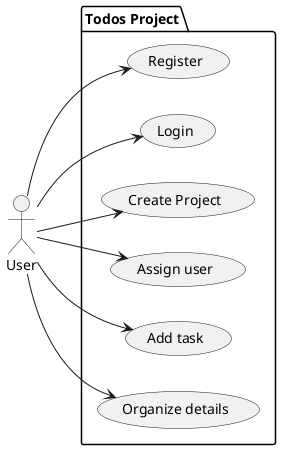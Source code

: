 @startuml Todos

left to right direction

actor "User" as fc

package "Todos Project" {
    usecase "Register" as UC1
    usecase "Login" as UC2
    usecase "Create Project" as UC3
    usecase "Assign user" as UC4
    usecase "Add task" as UC5
    usecase "Organize details" as UC6
}

fc --> UC1
fc --> UC2
fc --> UC3
fc --> UC4
fc --> UC5
fc --> UC6
' UC4 --> cs

@enduml